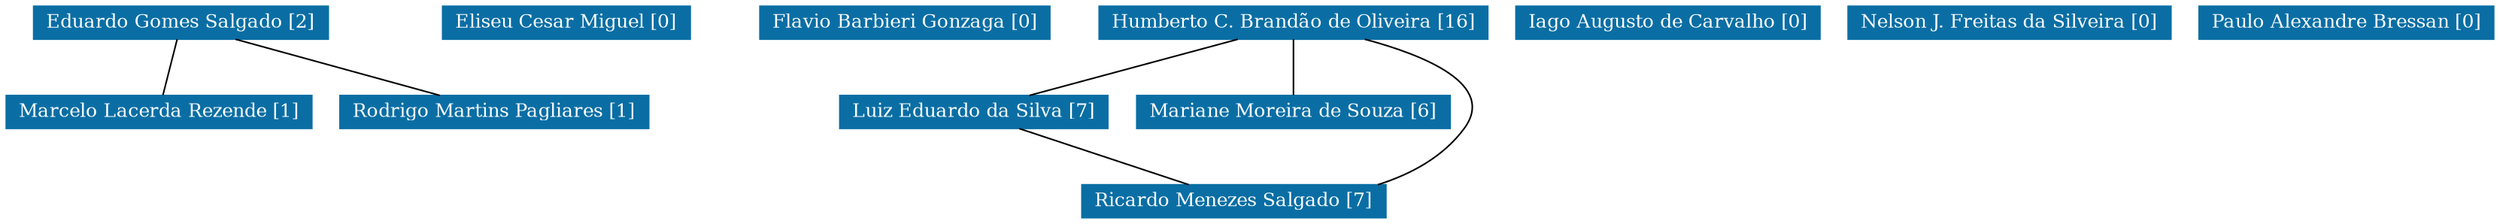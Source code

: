 strict graph grafo1 {
	graph [bb="0,0,1307,135",
		id=grafo1,
		overlap=False
	];
	node [fontsize=12,
		label="\N",
		shape=rectangle,
		style=filled
	];
	0	 [URL="membro-2363460036599181.html",
		color="#0A6EA4",
		fontcolor="#FFFFFF",
		height=0.29167,
		label="Eduardo Gomes Salgado [2]",
		pos="166.5,124.5",
		width=2.1111];
	6	 [URL="membro-6453091384982419.html",
		color="#0A6EA4",
		fontcolor="#FFFFFF",
		height=0.29167,
		label="Marcelo Lacerda Rezende [1]",
		pos="78.5,67.5",
		width=2.1806];
	0 -- 6	 [pos="149.95,113.78 134.21,103.59 110.69,88.348 94.978,78.173"];
	11	 [URL="membro-1194178136211401.html",
		color="#0A6EA4",
		fontcolor="#FFFFFF",
		height=0.29167,
		label="Rodrigo Martins Pagliares [1]",
		pos="254.5,67.5",
		width=2.1944];
	0 -- 11	 [pos="183.05,113.78 198.79,103.59 222.31,88.348 238.02,78.173"];
	1	 [URL="membro-6883421018811339.html",
		color="#0A6EA4",
		fontcolor="#FFFFFF",
		height=0.29167,
		label="Eliseu Cesar Miguel [0]",
		pos="325.5,124.5",
		width=1.7917];
	2	 [URL="membro-1310310705488241.html",
		color="#0A6EA4",
		fontcolor="#FFFFFF",
		height=0.29167,
		label="Flavio Barbieri Gonzaga [0]",
		pos="483.5,124.5",
		width=2.0972];
	3	 [URL="membro-3832045632369639.html",
		color="#0A6EA4",
		fontcolor="#FFFFFF",
		height=0.29167,
		label="Humberto C. Brandão de Oliveira [16]",
		pos="677.5,124.5",
		width=2.7778];
	5	 [URL="membro-5459510407019521.html",
		color="#0A6EA4",
		fontcolor="#FFFFFF",
		height=0.29167,
		label="Luiz Eduardo da Silva [7]",
		pos="509.5,67.5",
		width=1.9444];
	3 -- 5	 [pos="646.29,113.91 616.12,103.67 570.66,88.25 540.54,78.031"];
	7	 [URL="membro-9682825029495702.html",
		color="#0A6EA4",
		fontcolor="#FFFFFF",
		height=0.29167,
		label="Mariane Moreira de Souza [6]",
		pos="677.5,67.5",
		width=2.2222];
	3 -- 7	 [pos="677.5,113.78 677.5,103.59 677.5,88.348 677.5,78.173"];
	10	 [URL="membro-8918198224706238.html",
		color="#0A6EA4",
		fontcolor="#FFFFFF",
		height=0.29167,
		label="Ricardo Menezes Salgado [7]",
		pos="647.5,10.5",
		width=2.1806];
	3 -- 10	 [pos="713.04,113.95 744.86,102.58 784,82.624 766.5,57 757.21,43.399 718.66,29.931 687.92,21.017"];
	5 -- 10	 [pos="535.13,56.912 559.92,46.674 597.26,31.25 622,21.031"];
	4	 [URL="membro-9975041225831602.html",
		color="#0A6EA4",
		fontcolor="#FFFFFF",
		height=0.29167,
		label="Iago Augusto de Carvalho [0]",
		pos="874.5,124.5",
		width=2.1944];
	8	 [URL="membro-6853382226977684.html",
		color="#0A6EA4",
		fontcolor="#FFFFFF",
		height=0.29167,
		label="Nelson J. Freitas da Silveira [0]",
		pos="1053.5,124.5",
		width=2.2778];
	9	 [URL="membro-0231239253253477.html",
		color="#0A6EA4",
		fontcolor="#FFFFFF",
		height=0.29167,
		label="Paulo Alexandre Bressan [0]",
		pos="1230.5,124.5",
		width=2.125];
}
